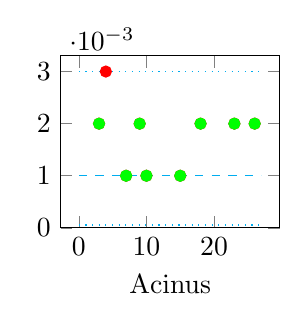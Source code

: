 \begin{tikzpicture}

\begin{axis}[
	width=0.36*\linewidth,
	xlabel={Acinus},
	%ylabel={Volume [\si{\centi\meter\cubed}]},
	ymin=1e-7
	%ymin=0, ymax=0.004,
	%yticklabel=\empty
	]
\addplot [red, only marks]
coordinates {
(0,nan) (1,nan) (2,nan) (3,0.002) (4,0.003) (5,nan) (6,nan) (7,0.001) (8,nan) (9,0.002) (10,0.001) (11,nan) (12,nan) (13,nan) (14,nan) (15,0.001) (16,nan) (17,nan) (18,0.002) (19,0.0) (20,nan) (21,nan) (22,nan) (23,0.002) (24,nan) (25,nan) (26,0.002)
};
\addplot [green, only marks]
coordinates {
(0,nan) (1,nan) (2,nan) (3,0.002) (4,nan) (5,nan) (6,nan) (7,0.001) (8,nan) (9,0.002) (10,0.001) (11,nan) (12,nan) (13,nan) (14,nan) (15,0.001) (16,nan) (17,nan) (18,0.002) (19,0.0) (20,nan) (21,nan) (22,nan) (23,0.002) (24,nan) (25,nan) (26,0.002)
};
\addplot [cyan, dashed]
	coordinates {
		(0,0.001) (27,0.001)
	};
\addplot [cyan, dotted]
	coordinates {
		(0,0.003) (27,0.003)
	};
\addplot [cyan, dotted]
	coordinates {
		(0,5.479e-05) (27,5.479e-05)
	};
\end{axis}

\end{tikzpicture}